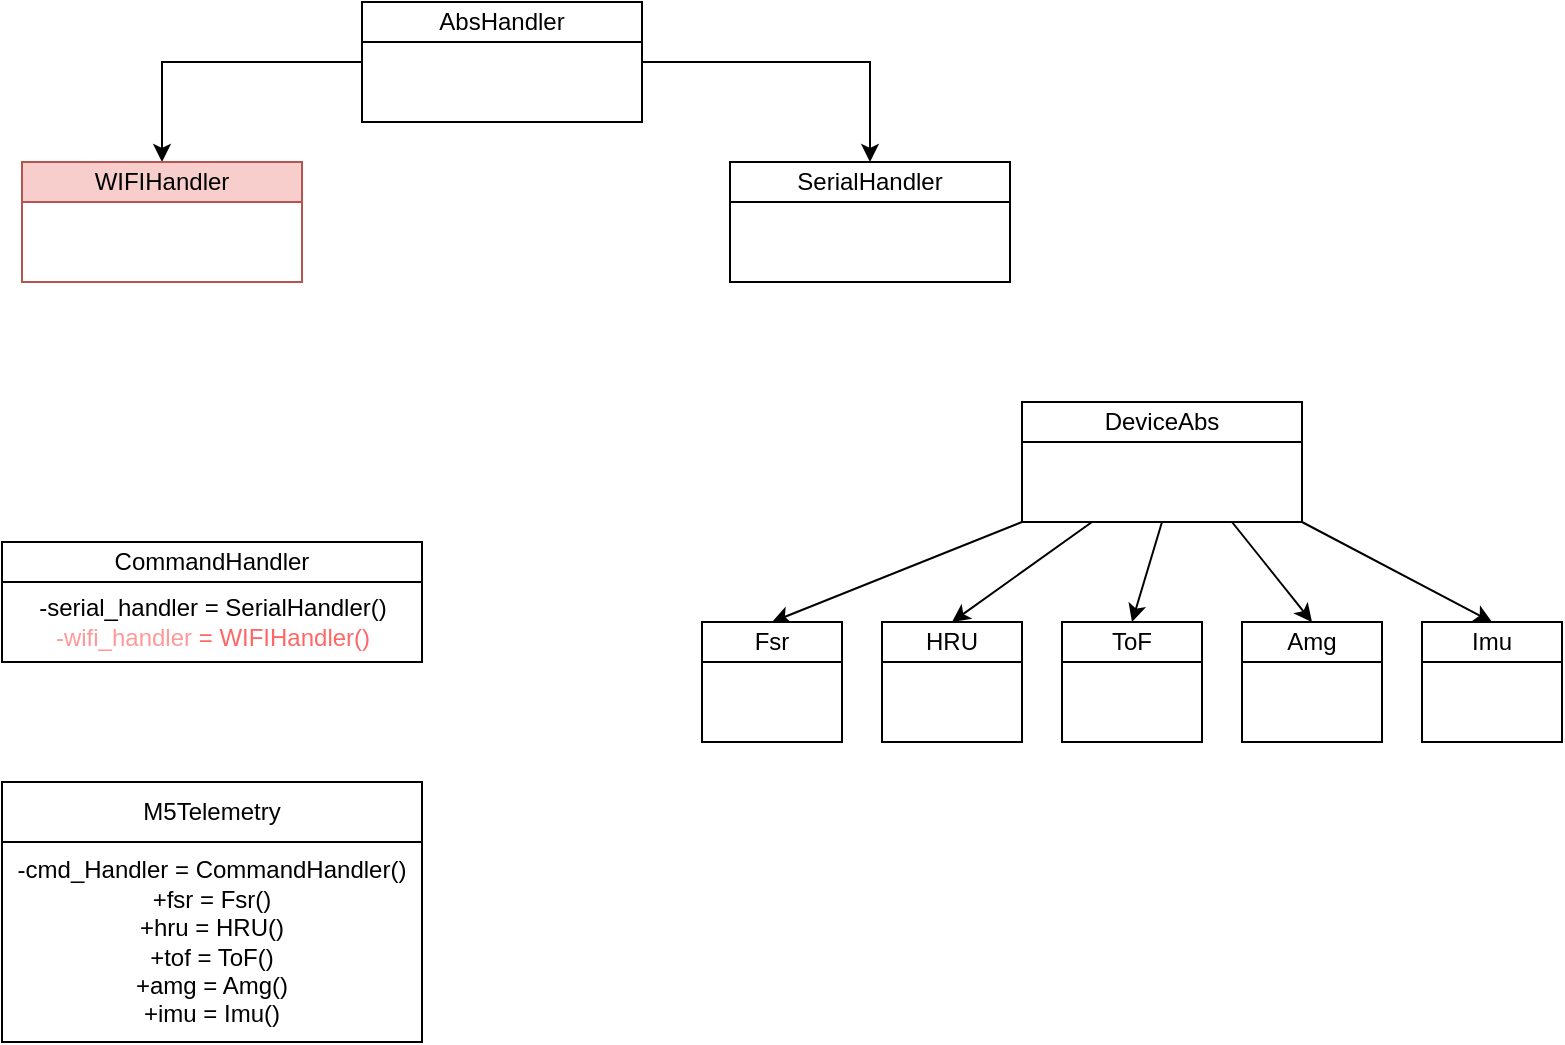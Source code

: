 <mxfile version="21.6.8" type="device">
  <diagram id="C5RBs43oDa-KdzZeNtuy" name="Page-1">
    <mxGraphModel dx="2074" dy="1118" grid="1" gridSize="10" guides="1" tooltips="1" connect="1" arrows="1" fold="1" page="1" pageScale="1" pageWidth="827" pageHeight="1169" math="0" shadow="0">
      <root>
        <mxCell id="WIyWlLk6GJQsqaUBKTNV-0" />
        <mxCell id="WIyWlLk6GJQsqaUBKTNV-1" parent="WIyWlLk6GJQsqaUBKTNV-0" />
        <mxCell id="6BlWa93xbq6rNMp9vf55-7" style="edgeStyle=orthogonalEdgeStyle;rounded=0;orthogonalLoop=1;jettySize=auto;html=1;entryX=0.5;entryY=0;entryDx=0;entryDy=0;" edge="1" parent="WIyWlLk6GJQsqaUBKTNV-1" source="6BlWa93xbq6rNMp9vf55-0" target="6BlWa93xbq6rNMp9vf55-5">
          <mxGeometry relative="1" as="geometry" />
        </mxCell>
        <mxCell id="6BlWa93xbq6rNMp9vf55-8" style="edgeStyle=orthogonalEdgeStyle;rounded=0;orthogonalLoop=1;jettySize=auto;html=1;" edge="1" parent="WIyWlLk6GJQsqaUBKTNV-1" source="6BlWa93xbq6rNMp9vf55-0" target="6BlWa93xbq6rNMp9vf55-6">
          <mxGeometry relative="1" as="geometry" />
        </mxCell>
        <mxCell id="6BlWa93xbq6rNMp9vf55-0" value="AbsHandler" style="swimlane;fontStyle=0;childLayout=stackLayout;horizontal=1;startSize=20;horizontalStack=0;resizeParent=1;resizeParentMax=0;resizeLast=0;collapsible=1;marginBottom=0;whiteSpace=wrap;html=1;" vertex="1" parent="WIyWlLk6GJQsqaUBKTNV-1">
          <mxGeometry x="230" y="110" width="140" height="60" as="geometry" />
        </mxCell>
        <mxCell id="6BlWa93xbq6rNMp9vf55-5" value="WIFIHandler" style="swimlane;fontStyle=0;childLayout=stackLayout;horizontal=1;startSize=20;horizontalStack=0;resizeParent=1;resizeParentMax=0;resizeLast=0;collapsible=1;marginBottom=0;whiteSpace=wrap;html=1;fillColor=#f8cecc;strokeColor=#b85450;" vertex="1" parent="WIyWlLk6GJQsqaUBKTNV-1">
          <mxGeometry x="60" y="190" width="140" height="60" as="geometry" />
        </mxCell>
        <mxCell id="6BlWa93xbq6rNMp9vf55-6" value="SerialHandler" style="swimlane;fontStyle=0;childLayout=stackLayout;horizontal=1;startSize=20;horizontalStack=0;resizeParent=1;resizeParentMax=0;resizeLast=0;collapsible=1;marginBottom=0;whiteSpace=wrap;html=1;" vertex="1" parent="WIyWlLk6GJQsqaUBKTNV-1">
          <mxGeometry x="414" y="190" width="140" height="60" as="geometry" />
        </mxCell>
        <mxCell id="6BlWa93xbq6rNMp9vf55-9" value="CommandHandler" style="swimlane;fontStyle=0;childLayout=stackLayout;horizontal=1;startSize=20;horizontalStack=0;resizeParent=1;resizeParentMax=0;resizeLast=0;collapsible=1;marginBottom=0;whiteSpace=wrap;html=1;" vertex="1" parent="WIyWlLk6GJQsqaUBKTNV-1">
          <mxGeometry x="50" y="380" width="210" height="60" as="geometry" />
        </mxCell>
        <mxCell id="6BlWa93xbq6rNMp9vf55-10" value="-serial_handler = SerialHandler()&lt;br&gt;&lt;font color=&quot;#ff9999&quot;&gt;-wifi_handler&lt;/font&gt;&lt;font color=&quot;#ff6666&quot;&gt; = WIFIHandler()&lt;/font&gt;" style="text;html=1;align=center;verticalAlign=middle;resizable=0;points=[];autosize=1;strokeColor=none;fillColor=none;" vertex="1" parent="6BlWa93xbq6rNMp9vf55-9">
          <mxGeometry y="20" width="210" height="40" as="geometry" />
        </mxCell>
        <mxCell id="6BlWa93xbq6rNMp9vf55-11" value="M5Telemetry" style="swimlane;fontStyle=0;childLayout=stackLayout;horizontal=1;startSize=30;horizontalStack=0;resizeParent=1;resizeParentMax=0;resizeLast=0;collapsible=1;marginBottom=0;whiteSpace=wrap;html=1;" vertex="1" parent="WIyWlLk6GJQsqaUBKTNV-1">
          <mxGeometry x="50" y="500" width="210" height="130" as="geometry" />
        </mxCell>
        <mxCell id="6BlWa93xbq6rNMp9vf55-16" value="-cmd_Handler = CommandHandler()&lt;br&gt;+fsr = Fsr()&lt;br&gt;+hru = HRU()&lt;br&gt;+tof = ToF()&lt;br&gt;+amg = Amg()&lt;br&gt;+imu = Imu()" style="text;html=1;strokeColor=none;fillColor=none;align=center;verticalAlign=middle;whiteSpace=wrap;rounded=0;" vertex="1" parent="6BlWa93xbq6rNMp9vf55-11">
          <mxGeometry y="30" width="210" height="100" as="geometry" />
        </mxCell>
        <mxCell id="6BlWa93xbq6rNMp9vf55-25" style="edgeStyle=none;rounded=0;orthogonalLoop=1;jettySize=auto;html=1;exitX=0;exitY=1;exitDx=0;exitDy=0;entryX=0.5;entryY=0;entryDx=0;entryDy=0;" edge="1" parent="WIyWlLk6GJQsqaUBKTNV-1" source="6BlWa93xbq6rNMp9vf55-18" target="6BlWa93xbq6rNMp9vf55-19">
          <mxGeometry relative="1" as="geometry" />
        </mxCell>
        <mxCell id="6BlWa93xbq6rNMp9vf55-26" style="edgeStyle=none;rounded=0;orthogonalLoop=1;jettySize=auto;html=1;exitX=0.25;exitY=1;exitDx=0;exitDy=0;entryX=0.5;entryY=0;entryDx=0;entryDy=0;" edge="1" parent="WIyWlLk6GJQsqaUBKTNV-1" source="6BlWa93xbq6rNMp9vf55-18" target="6BlWa93xbq6rNMp9vf55-21">
          <mxGeometry relative="1" as="geometry" />
        </mxCell>
        <mxCell id="6BlWa93xbq6rNMp9vf55-27" style="edgeStyle=none;rounded=0;orthogonalLoop=1;jettySize=auto;html=1;exitX=0.5;exitY=1;exitDx=0;exitDy=0;entryX=0.5;entryY=0;entryDx=0;entryDy=0;" edge="1" parent="WIyWlLk6GJQsqaUBKTNV-1" source="6BlWa93xbq6rNMp9vf55-18" target="6BlWa93xbq6rNMp9vf55-22">
          <mxGeometry relative="1" as="geometry" />
        </mxCell>
        <mxCell id="6BlWa93xbq6rNMp9vf55-28" style="edgeStyle=none;rounded=0;orthogonalLoop=1;jettySize=auto;html=1;exitX=0.75;exitY=1;exitDx=0;exitDy=0;entryX=0.5;entryY=0;entryDx=0;entryDy=0;" edge="1" parent="WIyWlLk6GJQsqaUBKTNV-1" source="6BlWa93xbq6rNMp9vf55-18" target="6BlWa93xbq6rNMp9vf55-23">
          <mxGeometry relative="1" as="geometry" />
        </mxCell>
        <mxCell id="6BlWa93xbq6rNMp9vf55-29" style="edgeStyle=none;rounded=0;orthogonalLoop=1;jettySize=auto;html=1;exitX=1;exitY=1;exitDx=0;exitDy=0;entryX=0.5;entryY=0;entryDx=0;entryDy=0;" edge="1" parent="WIyWlLk6GJQsqaUBKTNV-1" source="6BlWa93xbq6rNMp9vf55-18" target="6BlWa93xbq6rNMp9vf55-24">
          <mxGeometry relative="1" as="geometry" />
        </mxCell>
        <mxCell id="6BlWa93xbq6rNMp9vf55-18" value="DeviceAbs" style="swimlane;fontStyle=0;childLayout=stackLayout;horizontal=1;startSize=20;horizontalStack=0;resizeParent=1;resizeParentMax=0;resizeLast=0;collapsible=1;marginBottom=0;whiteSpace=wrap;html=1;" vertex="1" parent="WIyWlLk6GJQsqaUBKTNV-1">
          <mxGeometry x="560" y="310" width="140" height="60" as="geometry" />
        </mxCell>
        <mxCell id="6BlWa93xbq6rNMp9vf55-19" value="Fsr" style="swimlane;fontStyle=0;childLayout=stackLayout;horizontal=1;startSize=20;horizontalStack=0;resizeParent=1;resizeParentMax=0;resizeLast=0;collapsible=1;marginBottom=0;whiteSpace=wrap;html=1;" vertex="1" parent="WIyWlLk6GJQsqaUBKTNV-1">
          <mxGeometry x="400" y="420" width="70" height="60" as="geometry" />
        </mxCell>
        <mxCell id="6BlWa93xbq6rNMp9vf55-21" value="HRU" style="swimlane;fontStyle=0;childLayout=stackLayout;horizontal=1;startSize=20;horizontalStack=0;resizeParent=1;resizeParentMax=0;resizeLast=0;collapsible=1;marginBottom=0;whiteSpace=wrap;html=1;" vertex="1" parent="WIyWlLk6GJQsqaUBKTNV-1">
          <mxGeometry x="490" y="420" width="70" height="60" as="geometry" />
        </mxCell>
        <mxCell id="6BlWa93xbq6rNMp9vf55-22" value="ToF" style="swimlane;fontStyle=0;childLayout=stackLayout;horizontal=1;startSize=20;horizontalStack=0;resizeParent=1;resizeParentMax=0;resizeLast=0;collapsible=1;marginBottom=0;whiteSpace=wrap;html=1;" vertex="1" parent="WIyWlLk6GJQsqaUBKTNV-1">
          <mxGeometry x="580" y="420" width="70" height="60" as="geometry" />
        </mxCell>
        <mxCell id="6BlWa93xbq6rNMp9vf55-23" value="Amg" style="swimlane;fontStyle=0;childLayout=stackLayout;horizontal=1;startSize=20;horizontalStack=0;resizeParent=1;resizeParentMax=0;resizeLast=0;collapsible=1;marginBottom=0;whiteSpace=wrap;html=1;" vertex="1" parent="WIyWlLk6GJQsqaUBKTNV-1">
          <mxGeometry x="670" y="420" width="70" height="60" as="geometry" />
        </mxCell>
        <mxCell id="6BlWa93xbq6rNMp9vf55-24" value="Imu" style="swimlane;fontStyle=0;childLayout=stackLayout;horizontal=1;startSize=20;horizontalStack=0;resizeParent=1;resizeParentMax=0;resizeLast=0;collapsible=1;marginBottom=0;whiteSpace=wrap;html=1;" vertex="1" parent="WIyWlLk6GJQsqaUBKTNV-1">
          <mxGeometry x="760" y="420" width="70" height="60" as="geometry" />
        </mxCell>
      </root>
    </mxGraphModel>
  </diagram>
</mxfile>

